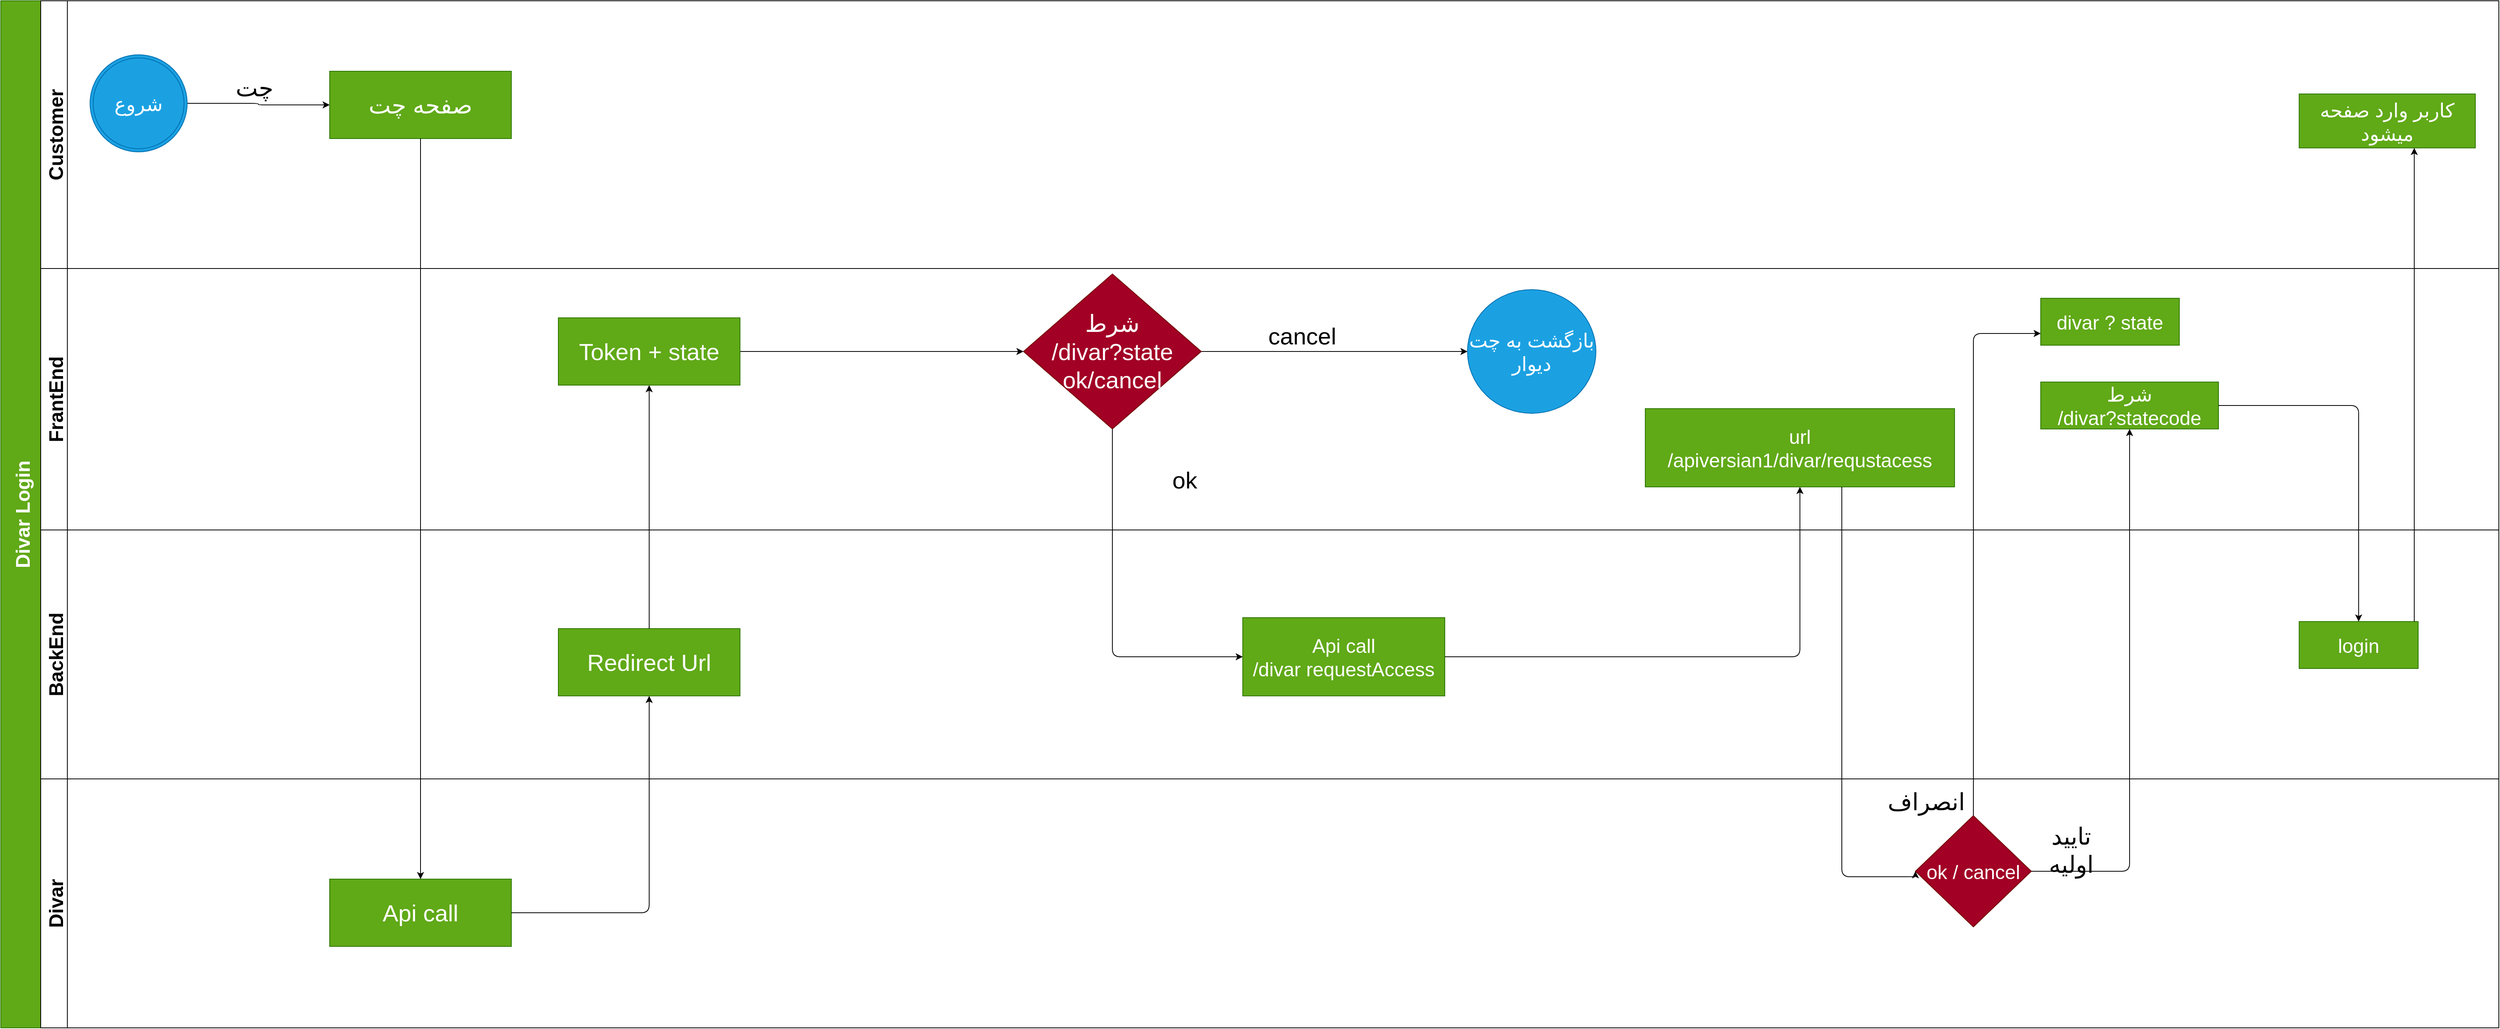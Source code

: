 <mxfile>
    <diagram id="Gn0iaHIO_Kdy-sjLcY_n" name="Page-1">
        <mxGraphModel dx="1233" dy="804" grid="0" gridSize="10" guides="1" tooltips="1" connect="1" arrows="1" fold="1" page="1" pageScale="1" pageWidth="3300" pageHeight="2339" math="0" shadow="0">
            <root>
                <mxCell id="0"/>
                <mxCell id="1" parent="0"/>
                <mxCell id="2" value="Divar Login" style="swimlane;childLayout=stackLayout;resizeParent=1;resizeParentMax=0;horizontal=0;startSize=51;horizontalStack=0;fillColor=#60a917;strokeColor=#2D7600;fontColor=#ffffff;fontSize=25;" parent="1" vertex="1">
                    <mxGeometry x="24" y="69" width="3190" height="1312" as="geometry"/>
                </mxCell>
                <mxCell id="5" value="Customer" style="swimlane;startSize=34;horizontal=0;fontSize=25;" parent="2" vertex="1">
                    <mxGeometry x="51" width="3139" height="342" as="geometry"/>
                </mxCell>
                <mxCell id="58" value="" style="edgeStyle=orthogonalEdgeStyle;html=1;fontSize=25;startSize=20;" parent="5" source="56" target="57" edge="1">
                    <mxGeometry relative="1" as="geometry"/>
                </mxCell>
                <mxCell id="56" value="&lt;font style=&quot;font-size: 25px;&quot;&gt;شروع&lt;/font&gt;" style="ellipse;shape=doubleEllipse;whiteSpace=wrap;html=1;aspect=fixed;fontSize=25;startSize=20;fillColor=#1ba1e2;fontColor=#ffffff;strokeColor=#006EAF;" parent="5" vertex="1">
                    <mxGeometry x="63" y="69" width="124" height="124" as="geometry"/>
                </mxCell>
                <mxCell id="57" value="&lt;span style=&quot;font-size: 30px;&quot;&gt;صفحه چت&lt;/span&gt;" style="whiteSpace=wrap;html=1;fontSize=25;fillColor=#60a917;strokeColor=#2D7600;fontColor=#ffffff;startSize=20;" parent="5" vertex="1">
                    <mxGeometry x="369" y="90" width="232" height="86" as="geometry"/>
                </mxCell>
                <mxCell id="59" value="چت" style="text;html=1;strokeColor=none;fillColor=none;align=center;verticalAlign=middle;whiteSpace=wrap;rounded=0;fontSize=30;startSize=20;" parent="5" vertex="1">
                    <mxGeometry x="243" y="96" width="60" height="30" as="geometry"/>
                </mxCell>
                <mxCell id="106" value="کاربر وارد صفحه میشود" style="whiteSpace=wrap;html=1;fontSize=25;fillColor=#60a917;strokeColor=#2D7600;fontColor=#ffffff;startSize=20;" parent="5" vertex="1">
                    <mxGeometry x="2884" y="119" width="225" height="69" as="geometry"/>
                </mxCell>
                <mxCell id="41" value="FrantEnd" style="swimlane;startSize=34;horizontal=0;fontSize=25;" parent="2" vertex="1">
                    <mxGeometry x="51" y="342" width="3139" height="334" as="geometry"/>
                </mxCell>
                <mxCell id="77" value="" style="edgeStyle=orthogonalEdgeStyle;html=1;fontSize=30;startSize=20;" parent="41" source="74" target="76" edge="1">
                    <mxGeometry relative="1" as="geometry"/>
                </mxCell>
                <mxCell id="74" value="&lt;span style=&quot;font-size: 30px;&quot;&gt;شرط&lt;/span&gt;&lt;br style=&quot;font-size: 30px;&quot;&gt;&lt;span style=&quot;font-size: 30px;&quot;&gt;/divar?state&lt;br&gt;ok/cancel&lt;br&gt;&lt;/span&gt;" style="rhombus;whiteSpace=wrap;html=1;fontSize=25;fillColor=#a20025;strokeColor=#6F0000;fontColor=#ffffff;startSize=20;" parent="41" vertex="1">
                    <mxGeometry x="1255" y="7" width="227" height="198" as="geometry"/>
                </mxCell>
                <mxCell id="76" value="بازگشت به چت دیوار" style="ellipse;whiteSpace=wrap;html=1;fontSize=25;fillColor=#1ba1e2;strokeColor=#006EAF;fontColor=#ffffff;startSize=20;" parent="41" vertex="1">
                    <mxGeometry x="1822" y="27" width="164" height="158" as="geometry"/>
                </mxCell>
                <mxCell id="78" value="cancel" style="text;html=1;strokeColor=none;fillColor=none;align=center;verticalAlign=middle;whiteSpace=wrap;rounded=0;fontSize=30;startSize=20;" parent="41" vertex="1">
                    <mxGeometry x="1581" y="71" width="60" height="30" as="geometry"/>
                </mxCell>
                <mxCell id="83" value="url&lt;br&gt;/apiversian1/divar/requstacess" style="whiteSpace=wrap;html=1;fontSize=25;fillColor=#60a917;strokeColor=#2D7600;fontColor=#ffffff;startSize=20;" parent="41" vertex="1">
                    <mxGeometry x="2049" y="179" width="395" height="100" as="geometry"/>
                </mxCell>
                <mxCell id="87" value="divar ? state" style="whiteSpace=wrap;html=1;fontSize=25;fillColor=#60a917;strokeColor=#2D7600;fontColor=#ffffff;startSize=20;" parent="41" vertex="1">
                    <mxGeometry x="2554" y="38" width="177" height="60" as="geometry"/>
                </mxCell>
                <mxCell id="91" value="شرط&lt;br&gt;/divar?statecode" style="whiteSpace=wrap;html=1;fontSize=25;fillColor=#60a917;strokeColor=#2D7600;fontColor=#ffffff;startSize=20;" parent="41" vertex="1">
                    <mxGeometry x="2554" y="145" width="227" height="60" as="geometry"/>
                </mxCell>
                <mxCell id="105" value="ok" style="text;html=1;strokeColor=none;fillColor=none;align=center;verticalAlign=middle;whiteSpace=wrap;rounded=0;fontSize=30;startSize=20;" parent="41" vertex="1">
                    <mxGeometry x="1431" y="255" width="60" height="30" as="geometry"/>
                </mxCell>
                <mxCell id="110" style="edgeStyle=none;html=1;exitX=1;exitY=0.5;exitDx=0;exitDy=0;entryX=0;entryY=0.5;entryDx=0;entryDy=0;" parent="41" source="108" target="74" edge="1">
                    <mxGeometry relative="1" as="geometry"/>
                </mxCell>
                <mxCell id="108" value="&lt;span style=&quot;font-size: 30px;&quot;&gt;Token + state&lt;/span&gt;" style="whiteSpace=wrap;html=1;fontSize=25;fillColor=#60a917;strokeColor=#2D7600;fontColor=#ffffff;startSize=20;" parent="41" vertex="1">
                    <mxGeometry x="661" y="63" width="232" height="86" as="geometry"/>
                </mxCell>
                <mxCell id="42" value="BackEnd" style="swimlane;startSize=34;horizontal=0;fontSize=25;" parent="2" vertex="1">
                    <mxGeometry x="51" y="676" width="3139" height="318" as="geometry">
                        <mxRectangle x="20" y="590" width="2151" height="26" as="alternateBounds"/>
                    </mxGeometry>
                </mxCell>
                <mxCell id="62" value="&lt;span style=&quot;font-size: 30px;&quot;&gt;Redirect Url&lt;/span&gt;" style="whiteSpace=wrap;html=1;fontSize=25;fillColor=#60a917;strokeColor=#2D7600;fontColor=#ffffff;startSize=20;" parent="42" vertex="1">
                    <mxGeometry x="661" y="126" width="232" height="86" as="geometry"/>
                </mxCell>
                <mxCell id="79" value="Api call&lt;br&gt;/divar requestAccess" style="whiteSpace=wrap;html=1;fontSize=25;fillColor=#60a917;strokeColor=#2D7600;fontColor=#ffffff;startSize=20;" parent="42" vertex="1">
                    <mxGeometry x="1535" y="112" width="258" height="100" as="geometry"/>
                </mxCell>
                <mxCell id="95" value="login" style="whiteSpace=wrap;html=1;fontSize=25;fillColor=#60a917;strokeColor=#2D7600;fontColor=#ffffff;startSize=20;" parent="42" vertex="1">
                    <mxGeometry x="2884" y="117" width="152" height="60" as="geometry"/>
                </mxCell>
                <mxCell id="54" value="Divar" style="swimlane;startSize=34;horizontal=0;fontSize=25;" parent="2" vertex="1">
                    <mxGeometry x="51" y="994" width="3139" height="318" as="geometry">
                        <mxRectangle x="20" y="590" width="2151" height="26" as="alternateBounds"/>
                    </mxGeometry>
                </mxCell>
                <mxCell id="60" value="&lt;font style=&quot;font-size: 30px;&quot;&gt;Api call&lt;/font&gt;" style="whiteSpace=wrap;html=1;fontSize=25;fillColor=#60a917;strokeColor=#2D7600;fontColor=#ffffff;startSize=20;" parent="54" vertex="1">
                    <mxGeometry x="369" y="128" width="232" height="86" as="geometry"/>
                </mxCell>
                <mxCell id="85" value="ok / cancel" style="rhombus;whiteSpace=wrap;html=1;fontSize=25;fillColor=#a20025;strokeColor=#6F0000;fontColor=#ffffff;startSize=20;" parent="54" vertex="1">
                    <mxGeometry x="2394" y="47" width="148" height="142" as="geometry"/>
                </mxCell>
                <mxCell id="93" value="انصراف" style="text;html=1;strokeColor=none;fillColor=none;align=center;verticalAlign=middle;whiteSpace=wrap;rounded=0;fontSize=30;startSize=20;" parent="54" vertex="1">
                    <mxGeometry x="2354" y="14" width="108" height="30" as="geometry"/>
                </mxCell>
                <mxCell id="89" value="تایید اولیه" style="text;html=1;strokeColor=none;fillColor=none;align=center;verticalAlign=middle;whiteSpace=wrap;rounded=0;fontSize=30;startSize=20;" parent="54" vertex="1">
                    <mxGeometry x="2539" y="76" width="108" height="30" as="geometry"/>
                </mxCell>
                <mxCell id="61" value="" style="edgeStyle=orthogonalEdgeStyle;html=1;fontSize=30;startSize=20;" parent="2" source="57" target="60" edge="1">
                    <mxGeometry relative="1" as="geometry"/>
                </mxCell>
                <mxCell id="63" value="" style="edgeStyle=orthogonalEdgeStyle;html=1;fontSize=30;startSize=20;" parent="2" source="60" target="62" edge="1">
                    <mxGeometry relative="1" as="geometry"/>
                </mxCell>
                <mxCell id="80" value="" style="edgeStyle=orthogonalEdgeStyle;html=1;fontSize=30;startSize=20;" parent="2" source="74" target="79" edge="1">
                    <mxGeometry relative="1" as="geometry">
                        <Array as="points">
                            <mxPoint x="1420" y="838"/>
                        </Array>
                    </mxGeometry>
                </mxCell>
                <mxCell id="84" value="" style="edgeStyle=orthogonalEdgeStyle;html=1;fontSize=30;startSize=20;" parent="2" source="79" target="83" edge="1">
                    <mxGeometry relative="1" as="geometry"/>
                </mxCell>
                <mxCell id="86" value="" style="edgeStyle=orthogonalEdgeStyle;html=1;fontSize=30;startSize=20;entryX=0;entryY=0.5;entryDx=0;entryDy=0;" parent="2" source="83" target="85" edge="1">
                    <mxGeometry relative="1" as="geometry">
                        <mxPoint x="2440" y="1119" as="targetPoint"/>
                        <Array as="points">
                            <mxPoint x="2351" y="1119"/>
                            <mxPoint x="2445" y="1119"/>
                        </Array>
                    </mxGeometry>
                </mxCell>
                <mxCell id="90" style="edgeStyle=orthogonalEdgeStyle;html=1;exitX=0.5;exitY=0;exitDx=0;exitDy=0;entryX=0;entryY=0.75;entryDx=0;entryDy=0;fontSize=30;startSize=20;" parent="2" source="85" target="87" edge="1">
                    <mxGeometry relative="1" as="geometry"/>
                </mxCell>
                <mxCell id="92" style="edgeStyle=orthogonalEdgeStyle;html=1;exitX=1;exitY=0.5;exitDx=0;exitDy=0;entryX=0.5;entryY=1;entryDx=0;entryDy=0;fontSize=30;startSize=20;" parent="2" source="85" target="91" edge="1">
                    <mxGeometry relative="1" as="geometry"/>
                </mxCell>
                <mxCell id="96" value="" style="edgeStyle=orthogonalEdgeStyle;html=1;fontSize=30;startSize=20;" parent="2" source="91" target="95" edge="1">
                    <mxGeometry relative="1" as="geometry"/>
                </mxCell>
                <mxCell id="107" value="" style="edgeStyle=orthogonalEdgeStyle;html=1;" parent="2" source="95" target="106" edge="1">
                    <mxGeometry relative="1" as="geometry">
                        <Array as="points">
                            <mxPoint x="3082" y="502"/>
                            <mxPoint x="3082" y="502"/>
                        </Array>
                    </mxGeometry>
                </mxCell>
                <mxCell id="109" value="" style="edgeStyle=none;html=1;" parent="2" source="62" target="108" edge="1">
                    <mxGeometry relative="1" as="geometry"/>
                </mxCell>
            </root>
        </mxGraphModel>
    </diagram>
</mxfile>